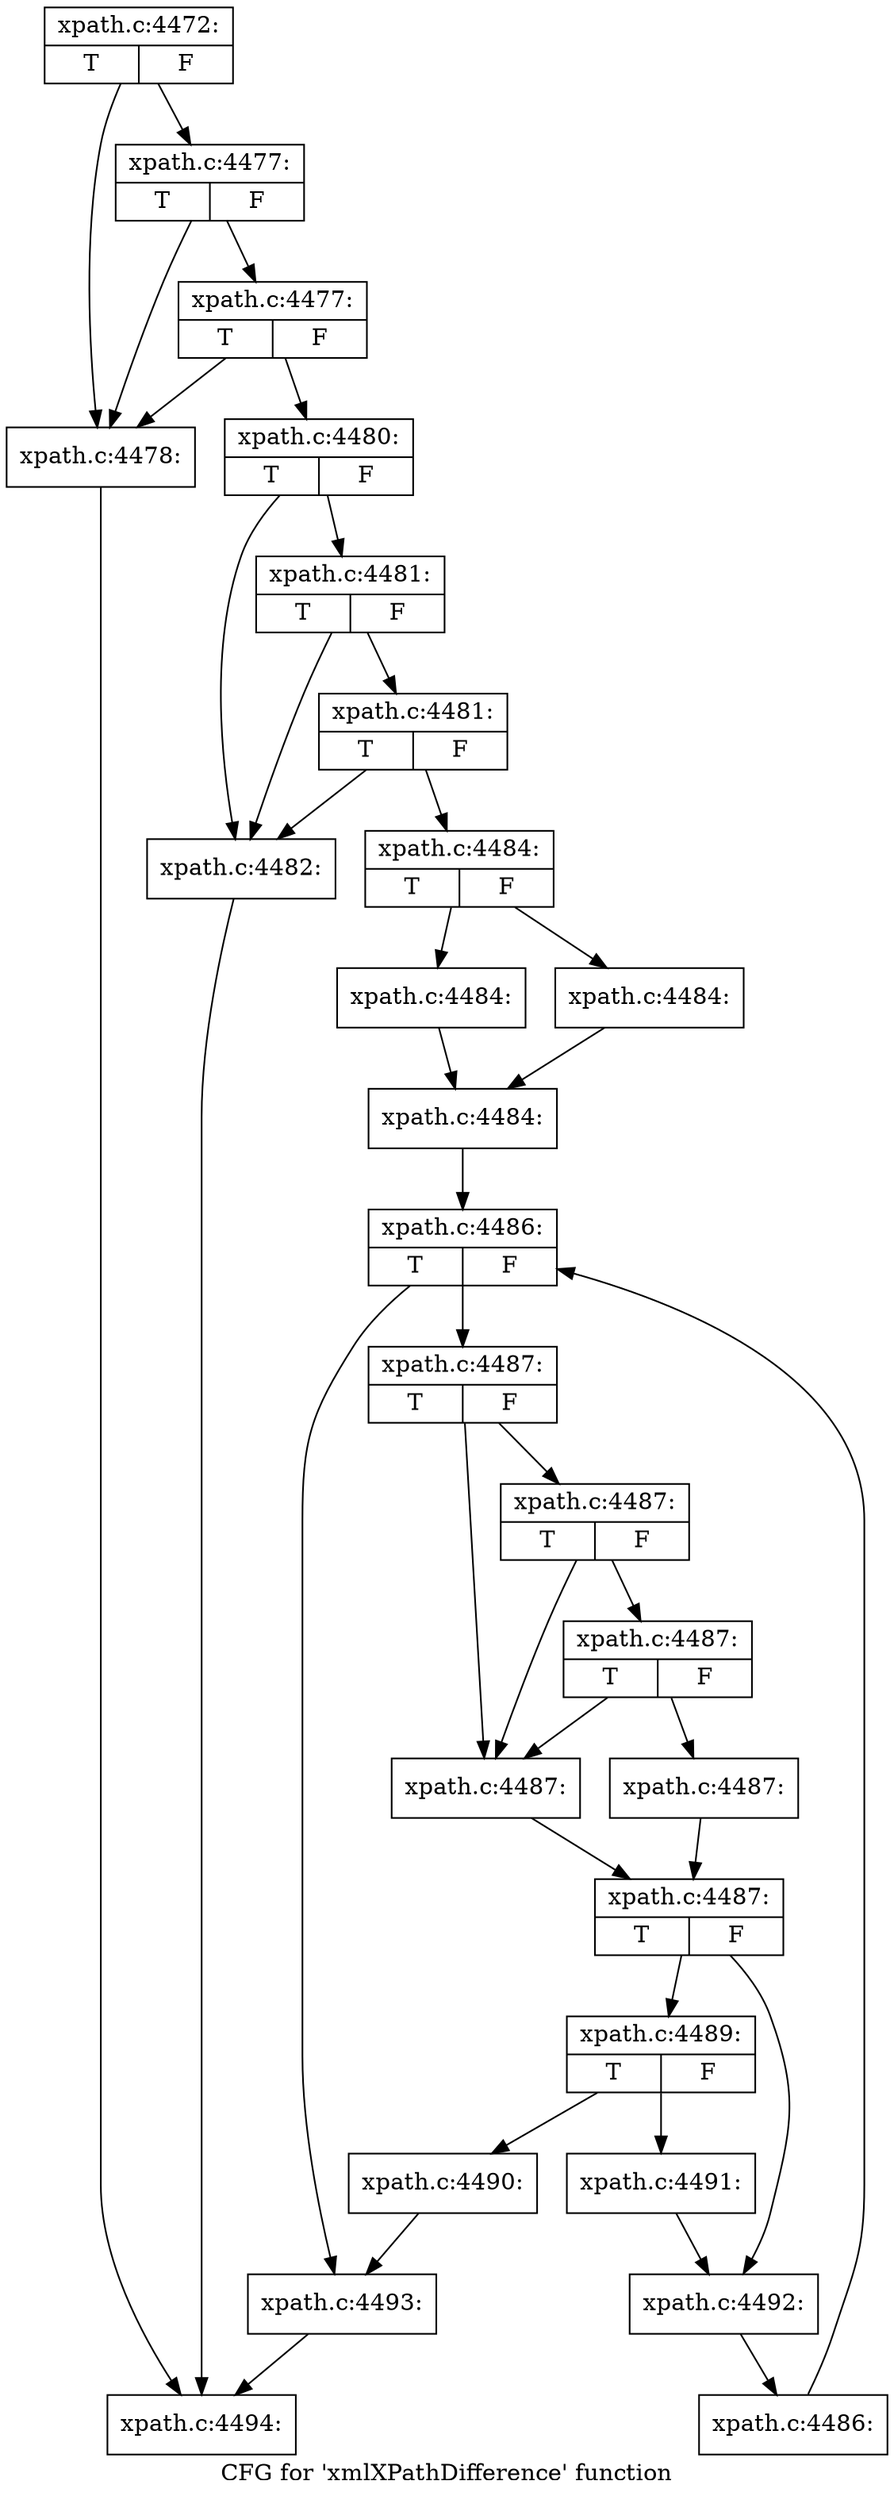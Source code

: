 digraph "CFG for 'xmlXPathDifference' function" {
	label="CFG for 'xmlXPathDifference' function";

	Node0x55e6b2597ab0 [shape=record,label="{xpath.c:4472:|{<s0>T|<s1>F}}"];
	Node0x55e6b2597ab0 -> Node0x55e6b2598f80;
	Node0x55e6b2597ab0 -> Node0x55e6b25990a0;
	Node0x55e6b25990a0 [shape=record,label="{xpath.c:4477:|{<s0>T|<s1>F}}"];
	Node0x55e6b25990a0 -> Node0x55e6b2598f80;
	Node0x55e6b25990a0 -> Node0x55e6b2599020;
	Node0x55e6b2599020 [shape=record,label="{xpath.c:4477:|{<s0>T|<s1>F}}"];
	Node0x55e6b2599020 -> Node0x55e6b2598f80;
	Node0x55e6b2599020 -> Node0x55e6b2598fd0;
	Node0x55e6b2598f80 [shape=record,label="{xpath.c:4478:}"];
	Node0x55e6b2598f80 -> Node0x55e6b2597e60;
	Node0x55e6b2598fd0 [shape=record,label="{xpath.c:4480:|{<s0>T|<s1>F}}"];
	Node0x55e6b2598fd0 -> Node0x55e6b2599a40;
	Node0x55e6b2598fd0 -> Node0x55e6b2599b60;
	Node0x55e6b2599b60 [shape=record,label="{xpath.c:4481:|{<s0>T|<s1>F}}"];
	Node0x55e6b2599b60 -> Node0x55e6b2599a40;
	Node0x55e6b2599b60 -> Node0x55e6b2599ae0;
	Node0x55e6b2599ae0 [shape=record,label="{xpath.c:4481:|{<s0>T|<s1>F}}"];
	Node0x55e6b2599ae0 -> Node0x55e6b2599a40;
	Node0x55e6b2599ae0 -> Node0x55e6b2599a90;
	Node0x55e6b2599a40 [shape=record,label="{xpath.c:4482:}"];
	Node0x55e6b2599a40 -> Node0x55e6b2597e60;
	Node0x55e6b2599a90 [shape=record,label="{xpath.c:4484:|{<s0>T|<s1>F}}"];
	Node0x55e6b2599a90 -> Node0x55e6b259a360;
	Node0x55e6b2599a90 -> Node0x55e6b259a3b0;
	Node0x55e6b259a360 [shape=record,label="{xpath.c:4484:}"];
	Node0x55e6b259a360 -> Node0x55e6b259a400;
	Node0x55e6b259a3b0 [shape=record,label="{xpath.c:4484:}"];
	Node0x55e6b259a3b0 -> Node0x55e6b259a400;
	Node0x55e6b259a400 [shape=record,label="{xpath.c:4484:}"];
	Node0x55e6b259a400 -> Node0x55e6b259aa00;
	Node0x55e6b259aa00 [shape=record,label="{xpath.c:4486:|{<s0>T|<s1>F}}"];
	Node0x55e6b259aa00 -> Node0x55e6b259ace0;
	Node0x55e6b259aa00 -> Node0x55e6b259a8a0;
	Node0x55e6b259ace0 [shape=record,label="{xpath.c:4487:|{<s0>T|<s1>F}}"];
	Node0x55e6b259ace0 -> Node0x55e6b259b1b0;
	Node0x55e6b259ace0 -> Node0x55e6b259b0c0;
	Node0x55e6b259b1b0 [shape=record,label="{xpath.c:4487:|{<s0>T|<s1>F}}"];
	Node0x55e6b259b1b0 -> Node0x55e6b259b160;
	Node0x55e6b259b1b0 -> Node0x55e6b259b0c0;
	Node0x55e6b259b160 [shape=record,label="{xpath.c:4487:|{<s0>T|<s1>F}}"];
	Node0x55e6b259b160 -> Node0x55e6b259b070;
	Node0x55e6b259b160 -> Node0x55e6b259b0c0;
	Node0x55e6b259b070 [shape=record,label="{xpath.c:4487:}"];
	Node0x55e6b259b070 -> Node0x55e6b259b110;
	Node0x55e6b259b0c0 [shape=record,label="{xpath.c:4487:}"];
	Node0x55e6b259b0c0 -> Node0x55e6b259b110;
	Node0x55e6b259b110 [shape=record,label="{xpath.c:4487:|{<s0>T|<s1>F}}"];
	Node0x55e6b259b110 -> Node0x55e6b259bb80;
	Node0x55e6b259b110 -> Node0x55e6b259bb30;
	Node0x55e6b259bb30 [shape=record,label="{xpath.c:4489:|{<s0>T|<s1>F}}"];
	Node0x55e6b259bb30 -> Node0x55e6b259bfe0;
	Node0x55e6b259bb30 -> Node0x55e6b259c030;
	Node0x55e6b259bfe0 [shape=record,label="{xpath.c:4490:}"];
	Node0x55e6b259bfe0 -> Node0x55e6b259a8a0;
	Node0x55e6b259c030 [shape=record,label="{xpath.c:4491:}"];
	Node0x55e6b259c030 -> Node0x55e6b259bb80;
	Node0x55e6b259bb80 [shape=record,label="{xpath.c:4492:}"];
	Node0x55e6b259bb80 -> Node0x55e6b259ac50;
	Node0x55e6b259ac50 [shape=record,label="{xpath.c:4486:}"];
	Node0x55e6b259ac50 -> Node0x55e6b259aa00;
	Node0x55e6b259a8a0 [shape=record,label="{xpath.c:4493:}"];
	Node0x55e6b259a8a0 -> Node0x55e6b2597e60;
	Node0x55e6b2597e60 [shape=record,label="{xpath.c:4494:}"];
}
